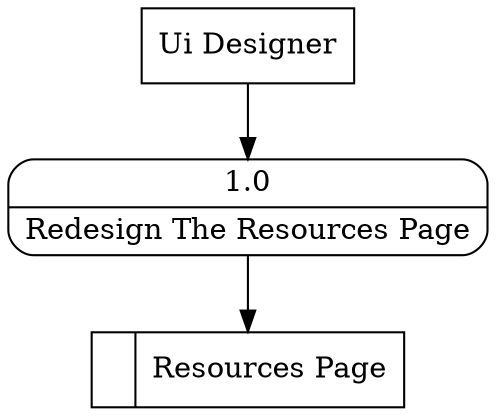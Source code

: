 digraph dfd2{ 
node[shape=record]
200 [label="<f0>  |<f1> Resources Page " ];
201 [label="Ui Designer" shape=box];
202 [label="{<f0> 1.0|<f1> Redesign The Resources Page }" shape=Mrecord];
201 -> 202
202 -> 200
}